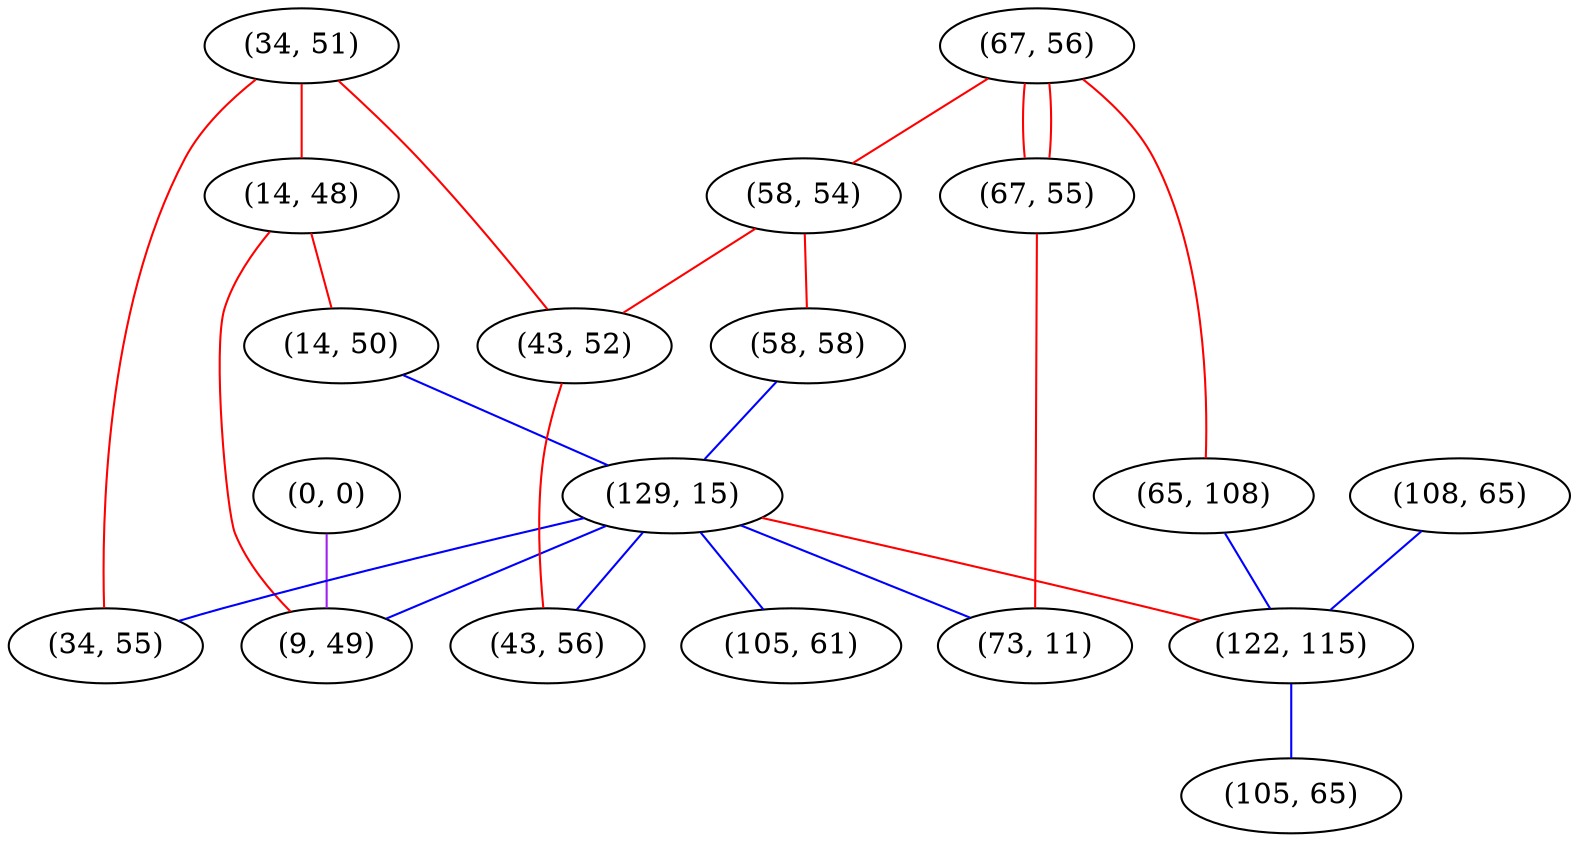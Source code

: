 graph "" {
"(67, 56)";
"(58, 54)";
"(34, 51)";
"(14, 48)";
"(65, 108)";
"(58, 58)";
"(67, 55)";
"(14, 50)";
"(0, 0)";
"(129, 15)";
"(34, 55)";
"(105, 61)";
"(73, 11)";
"(43, 52)";
"(9, 49)";
"(43, 56)";
"(108, 65)";
"(122, 115)";
"(105, 65)";
"(67, 56)" -- "(67, 55)"  [color=red, key=0, weight=1];
"(67, 56)" -- "(67, 55)"  [color=red, key=1, weight=1];
"(67, 56)" -- "(58, 54)"  [color=red, key=0, weight=1];
"(67, 56)" -- "(65, 108)"  [color=red, key=0, weight=1];
"(58, 54)" -- "(43, 52)"  [color=red, key=0, weight=1];
"(58, 54)" -- "(58, 58)"  [color=red, key=0, weight=1];
"(34, 51)" -- "(34, 55)"  [color=red, key=0, weight=1];
"(34, 51)" -- "(43, 52)"  [color=red, key=0, weight=1];
"(34, 51)" -- "(14, 48)"  [color=red, key=0, weight=1];
"(14, 48)" -- "(14, 50)"  [color=red, key=0, weight=1];
"(14, 48)" -- "(9, 49)"  [color=red, key=0, weight=1];
"(65, 108)" -- "(122, 115)"  [color=blue, key=0, weight=3];
"(58, 58)" -- "(129, 15)"  [color=blue, key=0, weight=3];
"(67, 55)" -- "(73, 11)"  [color=red, key=0, weight=1];
"(14, 50)" -- "(129, 15)"  [color=blue, key=0, weight=3];
"(0, 0)" -- "(9, 49)"  [color=purple, key=0, weight=4];
"(129, 15)" -- "(34, 55)"  [color=blue, key=0, weight=3];
"(129, 15)" -- "(105, 61)"  [color=blue, key=0, weight=3];
"(129, 15)" -- "(73, 11)"  [color=blue, key=0, weight=3];
"(129, 15)" -- "(9, 49)"  [color=blue, key=0, weight=3];
"(129, 15)" -- "(43, 56)"  [color=blue, key=0, weight=3];
"(129, 15)" -- "(122, 115)"  [color=red, key=0, weight=1];
"(43, 52)" -- "(43, 56)"  [color=red, key=0, weight=1];
"(108, 65)" -- "(122, 115)"  [color=blue, key=0, weight=3];
"(122, 115)" -- "(105, 65)"  [color=blue, key=0, weight=3];
}
